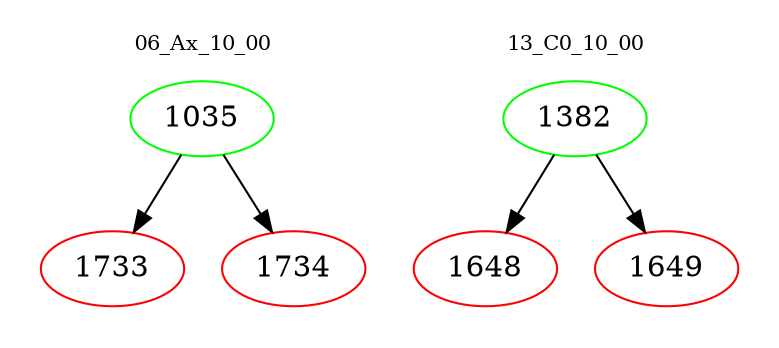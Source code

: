 digraph{
subgraph cluster_0 {
color = white
label = "06_Ax_10_00";
fontsize=10;
T0_1035 [label="1035", color="green"]
T0_1035 -> T0_1733 [color="black"]
T0_1733 [label="1733", color="red"]
T0_1035 -> T0_1734 [color="black"]
T0_1734 [label="1734", color="red"]
}
subgraph cluster_1 {
color = white
label = "13_C0_10_00";
fontsize=10;
T1_1382 [label="1382", color="green"]
T1_1382 -> T1_1648 [color="black"]
T1_1648 [label="1648", color="red"]
T1_1382 -> T1_1649 [color="black"]
T1_1649 [label="1649", color="red"]
}
}
